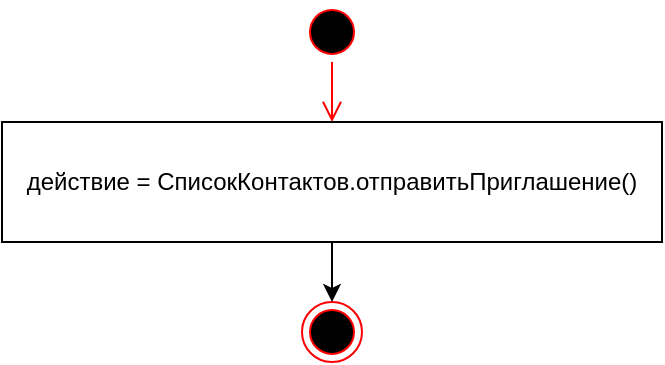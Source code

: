 <mxfile version="15.5.4" type="device"><diagram id="pe9fTEDNu0zSlPk7TXAT" name="Page-1"><mxGraphModel dx="2249" dy="1949" grid="1" gridSize="10" guides="1" tooltips="1" connect="1" arrows="1" fold="1" page="1" pageScale="1" pageWidth="827" pageHeight="1169" math="0" shadow="0"><root><mxCell id="0"/><mxCell id="1" parent="0"/><mxCell id="MAXpseTA1vnwfWNFhxLS-3" value="" style="ellipse;html=1;shape=startState;fillColor=#000000;strokeColor=#ff0000;" vertex="1" parent="1"><mxGeometry x="-660" y="-1160" width="30" height="30" as="geometry"/></mxCell><mxCell id="MAXpseTA1vnwfWNFhxLS-4" value="" style="edgeStyle=orthogonalEdgeStyle;html=1;verticalAlign=bottom;endArrow=open;endSize=8;strokeColor=#ff0000;rounded=0;" edge="1" source="MAXpseTA1vnwfWNFhxLS-3" parent="1" target="MAXpseTA1vnwfWNFhxLS-5"><mxGeometry relative="1" as="geometry"><mxPoint x="-645" y="-1100" as="targetPoint"/></mxGeometry></mxCell><mxCell id="MAXpseTA1vnwfWNFhxLS-5" value="действие = СписокКонтактов.отправитьПриглашение()" style="rounded=0;whiteSpace=wrap;html=1;" vertex="1" parent="1"><mxGeometry x="-810" y="-1100" width="330" height="60" as="geometry"/></mxCell><mxCell id="MAXpseTA1vnwfWNFhxLS-8" value="" style="ellipse;html=1;shape=endState;fillColor=#000000;strokeColor=#ff0000;" vertex="1" parent="1"><mxGeometry x="-660" y="-1010" width="30" height="30" as="geometry"/></mxCell><mxCell id="MAXpseTA1vnwfWNFhxLS-11" value="" style="endArrow=classic;html=1;rounded=0;" edge="1" parent="1" source="MAXpseTA1vnwfWNFhxLS-5" target="MAXpseTA1vnwfWNFhxLS-8"><mxGeometry width="50" height="50" relative="1" as="geometry"><mxPoint x="-645" y="-860" as="sourcePoint"/><mxPoint x="-635" y="-910" as="targetPoint"/></mxGeometry></mxCell></root></mxGraphModel></diagram></mxfile>